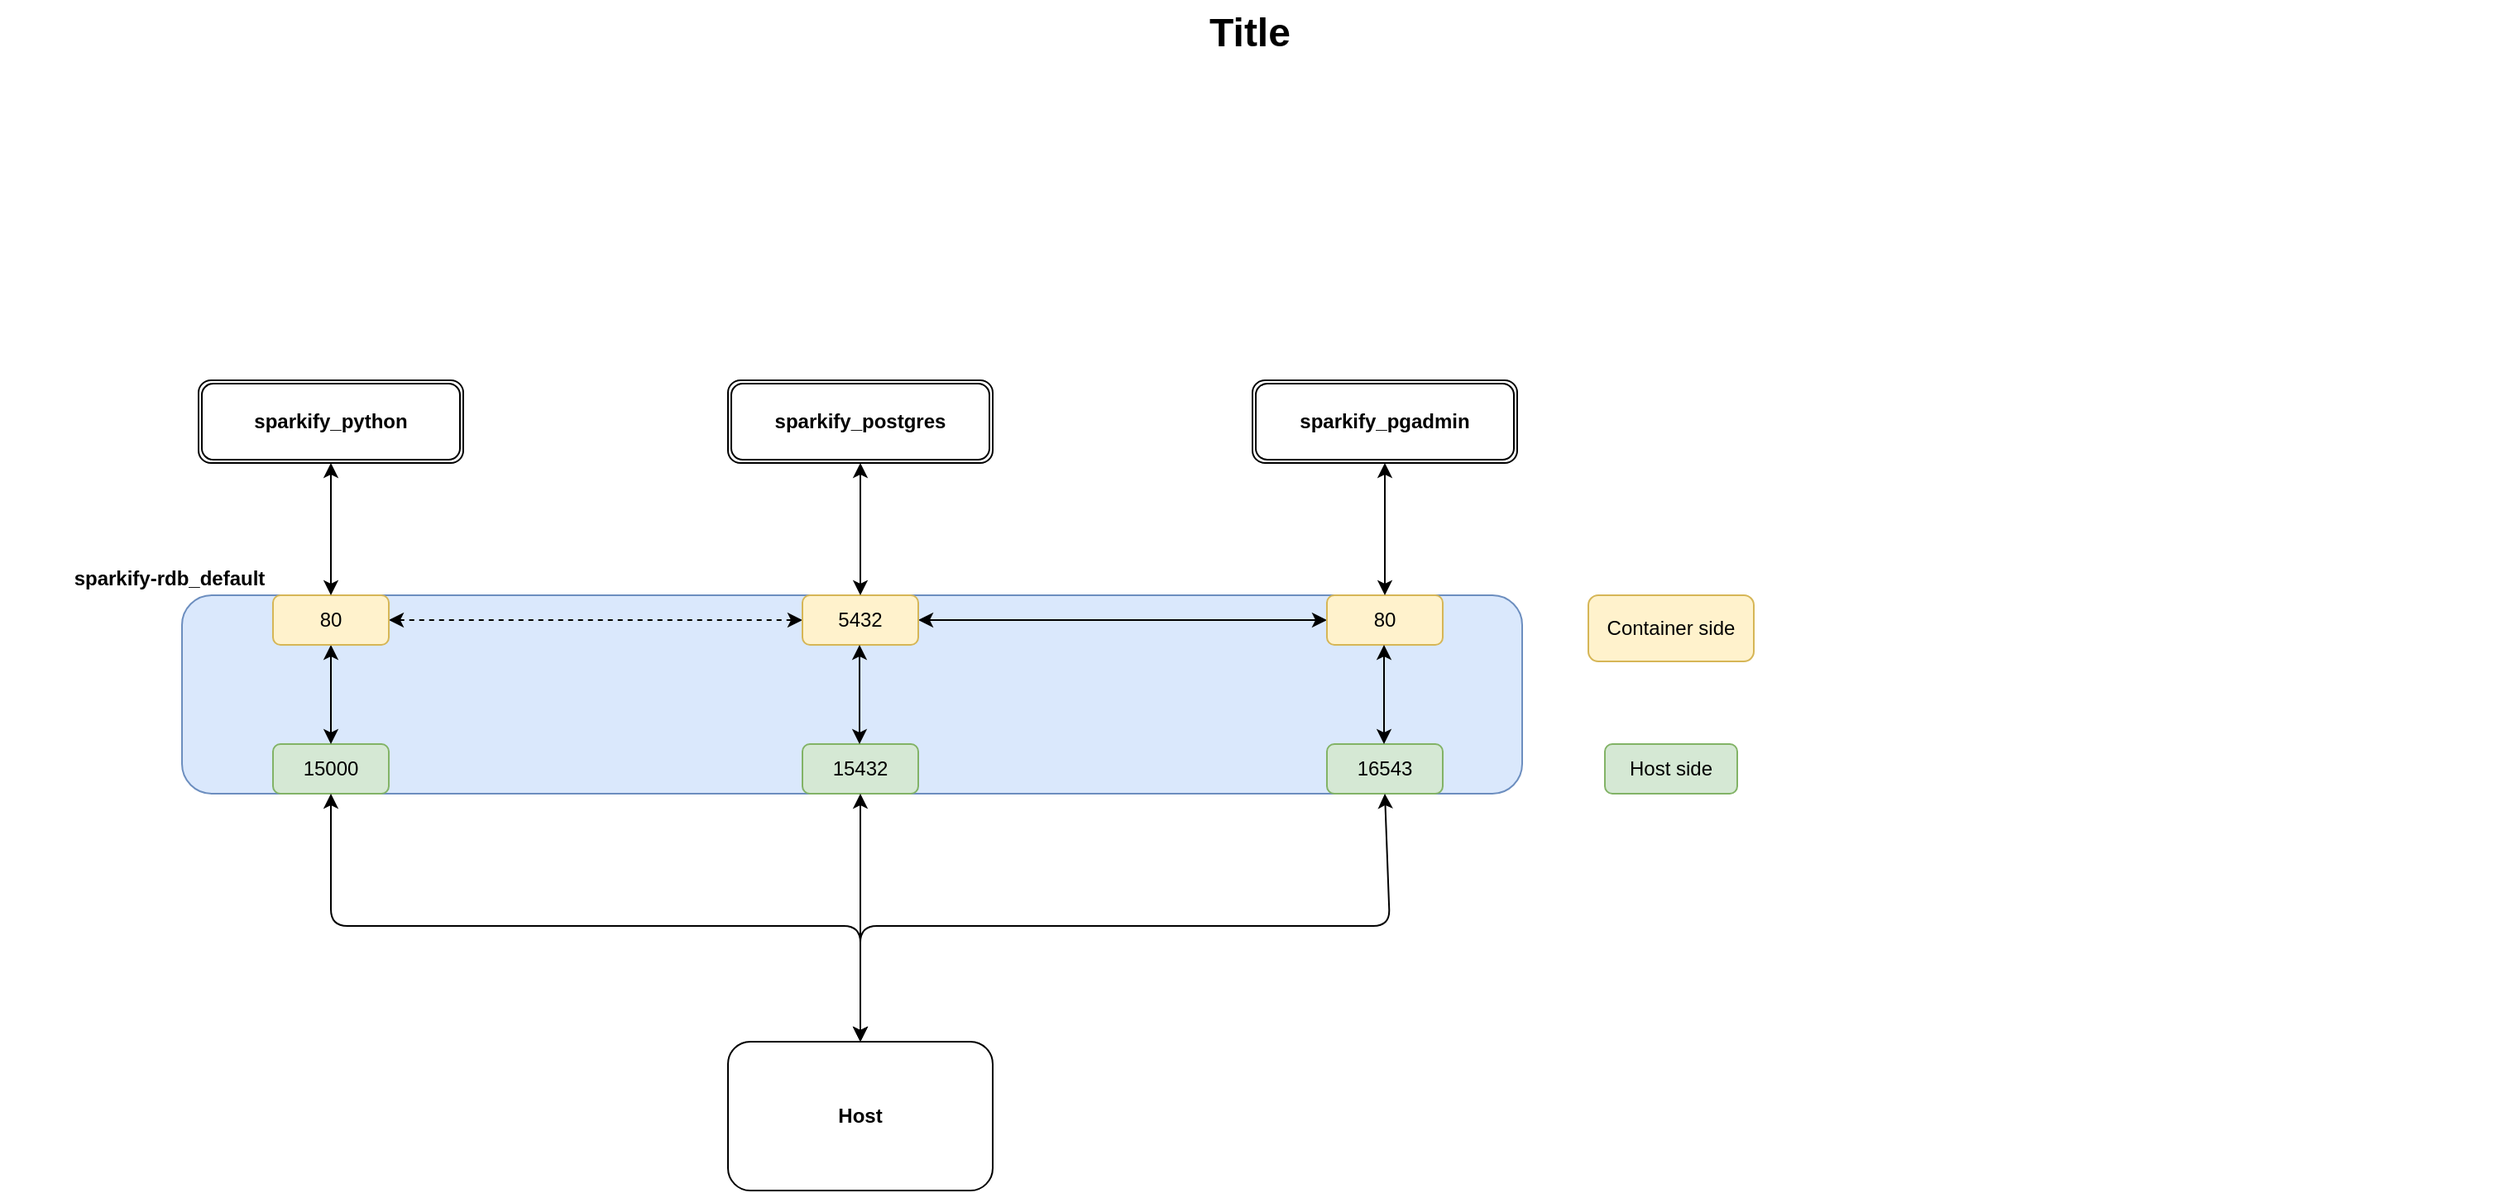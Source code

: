 <mxfile version="14.8.6" type="google"><diagram name="Page-1" id="929967ad-93f9-6ef4-fab6-5d389245f69c"><mxGraphModel dx="1422" dy="782" grid="1" gridSize="10" guides="1" tooltips="1" connect="1" arrows="1" fold="1" page="1" pageScale="1.5" pageWidth="1169" pageHeight="826" background="none" math="0" shadow="0"><root><mxCell id="0" style=";html=1;"/><mxCell id="1" style=";html=1;" parent="0"/><mxCell id="3TUbppVWdiR-dlrAt70_-19" value="" style="rounded=1;whiteSpace=wrap;html=1;fillColor=#dae8fc;strokeColor=#6c8ebf;" vertex="1" parent="1"><mxGeometry x="230" y="400" width="810" height="120" as="geometry"/></mxCell><mxCell id="1672d66443f91eb5-23" value="Title" style="text;strokeColor=none;fillColor=none;html=1;fontSize=24;fontStyle=1;verticalAlign=middle;align=center;" parent="1" vertex="1"><mxGeometry x="120" y="40" width="1510" height="40" as="geometry"/></mxCell><mxCell id="3TUbppVWdiR-dlrAt70_-1" value="sparkify_python" style="shape=ext;double=1;rounded=1;whiteSpace=wrap;html=1;fontStyle=1" vertex="1" parent="1"><mxGeometry x="240" y="270" width="160" height="50" as="geometry"/></mxCell><mxCell id="3TUbppVWdiR-dlrAt70_-2" value="15000" style="rounded=1;whiteSpace=wrap;html=1;fillColor=#d5e8d4;strokeColor=#82b366;" vertex="1" parent="1"><mxGeometry x="285" y="490" width="70" height="30" as="geometry"/></mxCell><mxCell id="3TUbppVWdiR-dlrAt70_-4" style="edgeStyle=orthogonalEdgeStyle;rounded=0;orthogonalLoop=1;jettySize=auto;html=1;exitX=0.5;exitY=1;exitDx=0;exitDy=0;entryX=0.5;entryY=0;entryDx=0;entryDy=0;startArrow=classic;startFill=1;" edge="1" parent="1" source="3TUbppVWdiR-dlrAt70_-3" target="3TUbppVWdiR-dlrAt70_-2"><mxGeometry relative="1" as="geometry"/></mxCell><mxCell id="3TUbppVWdiR-dlrAt70_-17" style="edgeStyle=orthogonalEdgeStyle;rounded=0;orthogonalLoop=1;jettySize=auto;html=1;exitX=1;exitY=0.5;exitDx=0;exitDy=0;entryX=0;entryY=0.5;entryDx=0;entryDy=0;startArrow=classic;startFill=1;dashed=1;" edge="1" parent="1" source="3TUbppVWdiR-dlrAt70_-3" target="3TUbppVWdiR-dlrAt70_-7"><mxGeometry relative="1" as="geometry"/></mxCell><mxCell id="3TUbppVWdiR-dlrAt70_-3" value="80" style="rounded=1;whiteSpace=wrap;html=1;fillColor=#fff2cc;strokeColor=#d6b656;" vertex="1" parent="1"><mxGeometry x="285" y="400" width="70" height="30" as="geometry"/></mxCell><mxCell id="3TUbppVWdiR-dlrAt70_-6" value="sparkify_postgres" style="shape=ext;double=1;rounded=1;whiteSpace=wrap;html=1;fontStyle=1" vertex="1" parent="1"><mxGeometry x="560" y="270" width="160" height="50" as="geometry"/></mxCell><mxCell id="3TUbppVWdiR-dlrAt70_-18" style="edgeStyle=orthogonalEdgeStyle;rounded=0;orthogonalLoop=1;jettySize=auto;html=1;exitX=1;exitY=0.5;exitDx=0;exitDy=0;entryX=0;entryY=0.5;entryDx=0;entryDy=0;startArrow=classic;startFill=1;" edge="1" parent="1" source="3TUbppVWdiR-dlrAt70_-7" target="3TUbppVWdiR-dlrAt70_-11"><mxGeometry relative="1" as="geometry"/></mxCell><mxCell id="3TUbppVWdiR-dlrAt70_-7" value="5432" style="rounded=1;whiteSpace=wrap;html=1;fillColor=#fff2cc;strokeColor=#d6b656;" vertex="1" parent="1"><mxGeometry x="605" y="400" width="70" height="30" as="geometry"/></mxCell><mxCell id="3TUbppVWdiR-dlrAt70_-8" value="15432" style="rounded=1;whiteSpace=wrap;html=1;fillColor=#d5e8d4;strokeColor=#82b366;" vertex="1" parent="1"><mxGeometry x="605" y="490" width="70" height="30" as="geometry"/></mxCell><mxCell id="3TUbppVWdiR-dlrAt70_-9" style="edgeStyle=orthogonalEdgeStyle;rounded=0;orthogonalLoop=1;jettySize=auto;html=1;exitX=0.5;exitY=1;exitDx=0;exitDy=0;entryX=0.5;entryY=0;entryDx=0;entryDy=0;startArrow=classic;startFill=1;" edge="1" parent="1"><mxGeometry relative="1" as="geometry"><mxPoint x="639.5" y="430" as="sourcePoint"/><mxPoint x="639.5" y="490" as="targetPoint"/><Array as="points"><mxPoint x="639.5" y="460"/><mxPoint x="639.5" y="460"/></Array></mxGeometry></mxCell><mxCell id="3TUbppVWdiR-dlrAt70_-10" value="sparkify_pgadmin" style="shape=ext;double=1;rounded=1;whiteSpace=wrap;html=1;fontStyle=1" vertex="1" parent="1"><mxGeometry x="877" y="270" width="160" height="50" as="geometry"/></mxCell><mxCell id="3TUbppVWdiR-dlrAt70_-11" value="80" style="rounded=1;whiteSpace=wrap;html=1;fillColor=#fff2cc;strokeColor=#d6b656;" vertex="1" parent="1"><mxGeometry x="922" y="400" width="70" height="30" as="geometry"/></mxCell><mxCell id="3TUbppVWdiR-dlrAt70_-12" value="16543" style="rounded=1;whiteSpace=wrap;html=1;fillColor=#d5e8d4;strokeColor=#82b366;" vertex="1" parent="1"><mxGeometry x="922" y="490" width="70" height="30" as="geometry"/></mxCell><mxCell id="3TUbppVWdiR-dlrAt70_-13" style="edgeStyle=orthogonalEdgeStyle;rounded=0;orthogonalLoop=1;jettySize=auto;html=1;exitX=0.5;exitY=1;exitDx=0;exitDy=0;entryX=0.5;entryY=0;entryDx=0;entryDy=0;startArrow=classic;startFill=1;" edge="1" parent="1"><mxGeometry relative="1" as="geometry"><mxPoint x="956.5" y="430" as="sourcePoint"/><mxPoint x="956.5" y="490" as="targetPoint"/><Array as="points"><mxPoint x="956.5" y="460"/><mxPoint x="956.5" y="460"/></Array></mxGeometry></mxCell><mxCell id="3TUbppVWdiR-dlrAt70_-14" style="edgeStyle=orthogonalEdgeStyle;rounded=0;orthogonalLoop=1;jettySize=auto;html=1;exitX=0.5;exitY=1;exitDx=0;exitDy=0;startArrow=classic;startFill=1;entryX=0.5;entryY=0;entryDx=0;entryDy=0;" edge="1" parent="1" source="3TUbppVWdiR-dlrAt70_-1" target="3TUbppVWdiR-dlrAt70_-3"><mxGeometry relative="1" as="geometry"><mxPoint x="319.5" y="340" as="sourcePoint"/><mxPoint x="320" y="390" as="targetPoint"/></mxGeometry></mxCell><mxCell id="3TUbppVWdiR-dlrAt70_-15" style="edgeStyle=orthogonalEdgeStyle;rounded=0;orthogonalLoop=1;jettySize=auto;html=1;startArrow=classic;startFill=1;entryX=0.5;entryY=0;entryDx=0;entryDy=0;exitX=0.5;exitY=1;exitDx=0;exitDy=0;" edge="1" parent="1" source="3TUbppVWdiR-dlrAt70_-6" target="3TUbppVWdiR-dlrAt70_-7"><mxGeometry relative="1" as="geometry"><mxPoint x="650" y="330" as="sourcePoint"/><mxPoint x="550" y="430" as="targetPoint"/></mxGeometry></mxCell><mxCell id="3TUbppVWdiR-dlrAt70_-16" style="edgeStyle=orthogonalEdgeStyle;rounded=0;orthogonalLoop=1;jettySize=auto;html=1;exitX=0.5;exitY=1;exitDx=0;exitDy=0;startArrow=classic;startFill=1;entryX=0.5;entryY=0;entryDx=0;entryDy=0;" edge="1" parent="1" source="3TUbppVWdiR-dlrAt70_-10" target="3TUbppVWdiR-dlrAt70_-11"><mxGeometry relative="1" as="geometry"><mxPoint x="809.98" y="283" as="sourcePoint"/><mxPoint x="809.9" y="400" as="targetPoint"/></mxGeometry></mxCell><mxCell id="3TUbppVWdiR-dlrAt70_-21" value="Container side" style="rounded=1;whiteSpace=wrap;html=1;fillColor=#fff2cc;strokeColor=#d6b656;" vertex="1" parent="1"><mxGeometry x="1080" y="400" width="100" height="40" as="geometry"/></mxCell><mxCell id="3TUbppVWdiR-dlrAt70_-23" value="Host side" style="rounded=1;whiteSpace=wrap;html=1;fillColor=#d5e8d4;strokeColor=#82b366;" vertex="1" parent="1"><mxGeometry x="1090" y="490" width="80" height="30" as="geometry"/></mxCell><mxCell id="3TUbppVWdiR-dlrAt70_-24" value="Host" style="rounded=1;whiteSpace=wrap;html=1;fontStyle=1" vertex="1" parent="1"><mxGeometry x="560" y="670" width="160" height="90" as="geometry"/></mxCell><mxCell id="3TUbppVWdiR-dlrAt70_-25" value="" style="endArrow=classic;startArrow=classic;html=1;entryX=0.5;entryY=1;entryDx=0;entryDy=0;exitX=0.5;exitY=0;exitDx=0;exitDy=0;" edge="1" parent="1" source="3TUbppVWdiR-dlrAt70_-24" target="3TUbppVWdiR-dlrAt70_-2"><mxGeometry width="50" height="50" relative="1" as="geometry"><mxPoint x="700" y="620" as="sourcePoint"/><mxPoint x="750" y="570" as="targetPoint"/><Array as="points"><mxPoint x="640" y="600"/><mxPoint x="320" y="600"/></Array></mxGeometry></mxCell><mxCell id="3TUbppVWdiR-dlrAt70_-27" value="" style="endArrow=classic;startArrow=classic;html=1;" edge="1" parent="1"><mxGeometry width="50" height="50" relative="1" as="geometry"><mxPoint x="640" y="670" as="sourcePoint"/><mxPoint x="957" y="520" as="targetPoint"/><Array as="points"><mxPoint x="640" y="600"/><mxPoint x="960" y="600"/></Array></mxGeometry></mxCell><mxCell id="3TUbppVWdiR-dlrAt70_-28" value="" style="endArrow=classic;startArrow=classic;html=1;entryX=0.5;entryY=1;entryDx=0;entryDy=0;" edge="1" parent="1" target="3TUbppVWdiR-dlrAt70_-8"><mxGeometry width="50" height="50" relative="1" as="geometry"><mxPoint x="640" y="670" as="sourcePoint"/><mxPoint x="750" y="570" as="targetPoint"/></mxGeometry></mxCell><mxCell id="3TUbppVWdiR-dlrAt70_-29" value="sparkify-rdb_default" style="text;html=1;strokeColor=none;fillColor=none;align=center;verticalAlign=middle;whiteSpace=wrap;rounded=0;fontStyle=1" vertex="1" parent="1"><mxGeometry x="160" y="380" width="125" height="20" as="geometry"/></mxCell></root></mxGraphModel></diagram></mxfile>